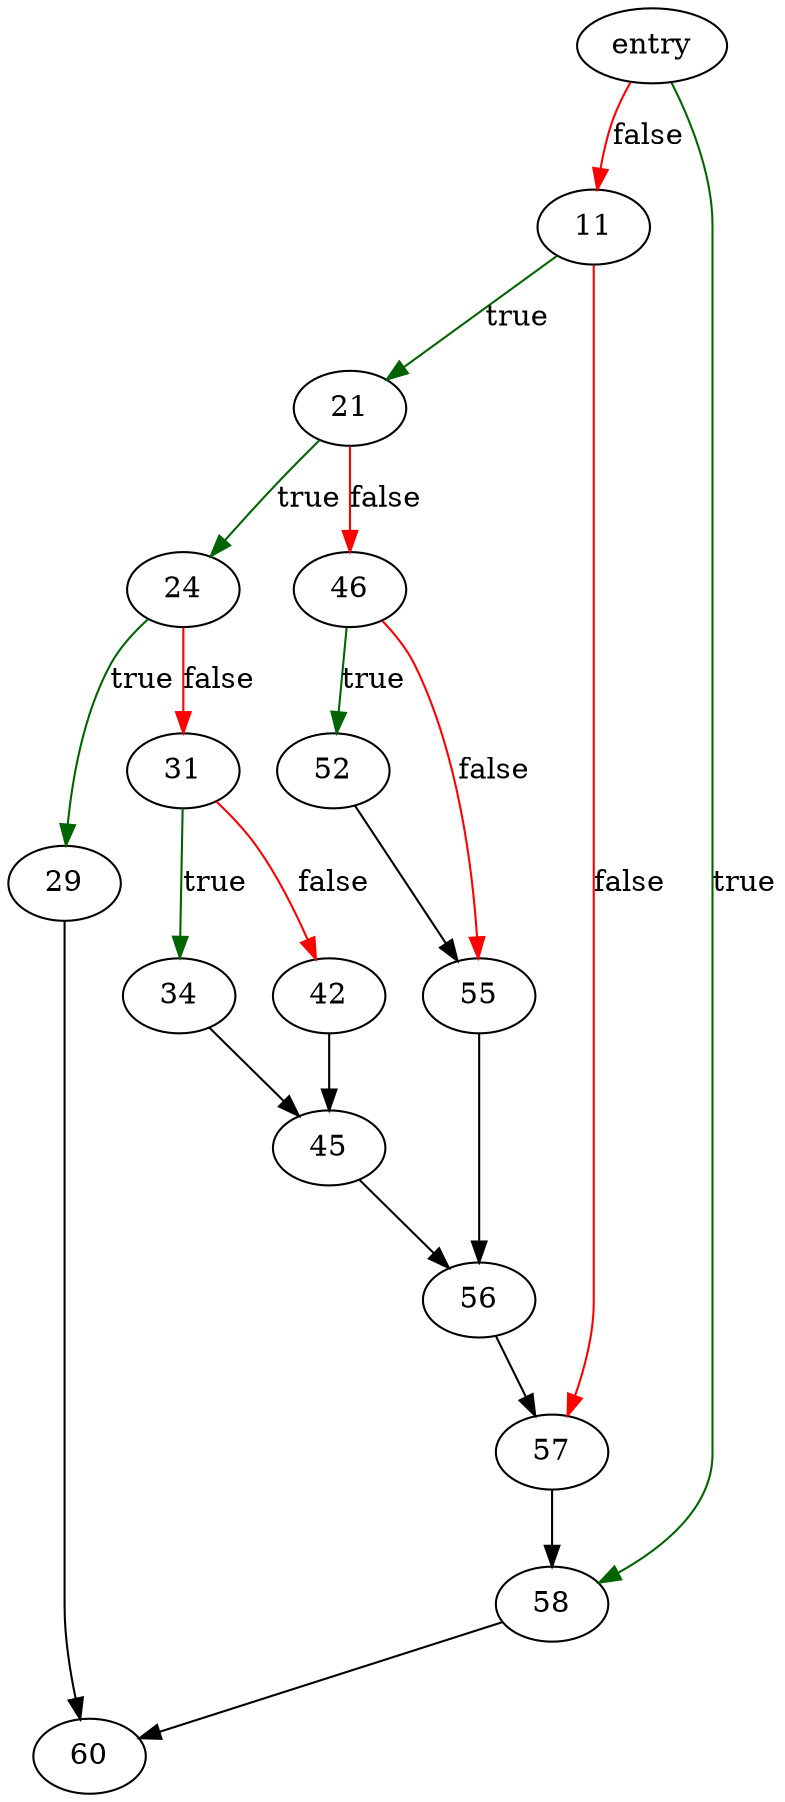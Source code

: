 digraph "pagerOpenWalIfPresent" {
	// Node definitions.
	1 [label=entry];
	11;
	21;
	24;
	29;
	31;
	34;
	42;
	45;
	46;
	52;
	55;
	56;
	57;
	58;
	60;

	// Edge definitions.
	1 -> 11 [
		color=red
		label=false
	];
	1 -> 58 [
		color=darkgreen
		label=true
	];
	11 -> 21 [
		color=darkgreen
		label=true
	];
	11 -> 57 [
		color=red
		label=false
	];
	21 -> 24 [
		color=darkgreen
		label=true
	];
	21 -> 46 [
		color=red
		label=false
	];
	24 -> 29 [
		color=darkgreen
		label=true
	];
	24 -> 31 [
		color=red
		label=false
	];
	29 -> 60;
	31 -> 34 [
		color=darkgreen
		label=true
	];
	31 -> 42 [
		color=red
		label=false
	];
	34 -> 45;
	42 -> 45;
	45 -> 56;
	46 -> 52 [
		color=darkgreen
		label=true
	];
	46 -> 55 [
		color=red
		label=false
	];
	52 -> 55;
	55 -> 56;
	56 -> 57;
	57 -> 58;
	58 -> 60;
}